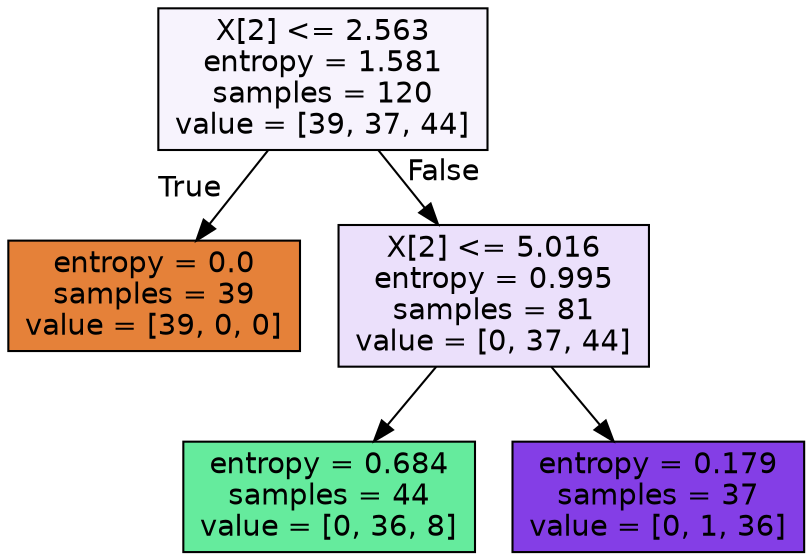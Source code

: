 digraph Tree {
node [shape=box, style="filled", color="black", fontname="helvetica"] ;
edge [fontname="helvetica"] ;
0 [label="X[2] <= 2.563\nentropy = 1.581\nsamples = 120\nvalue = [39, 37, 44]", fillcolor="#f7f3fd"] ;
1 [label="entropy = 0.0\nsamples = 39\nvalue = [39, 0, 0]", fillcolor="#e58139"] ;
0 -> 1 [labeldistance=2.5, labelangle=45, headlabel="True"] ;
2 [label="X[2] <= 5.016\nentropy = 0.995\nsamples = 81\nvalue = [0, 37, 44]", fillcolor="#ebe0fb"] ;
0 -> 2 [labeldistance=2.5, labelangle=-45, headlabel="False"] ;
3 [label="entropy = 0.684\nsamples = 44\nvalue = [0, 36, 8]", fillcolor="#65eb9d"] ;
2 -> 3 ;
4 [label="entropy = 0.179\nsamples = 37\nvalue = [0, 1, 36]", fillcolor="#843ee6"] ;
2 -> 4 ;
}